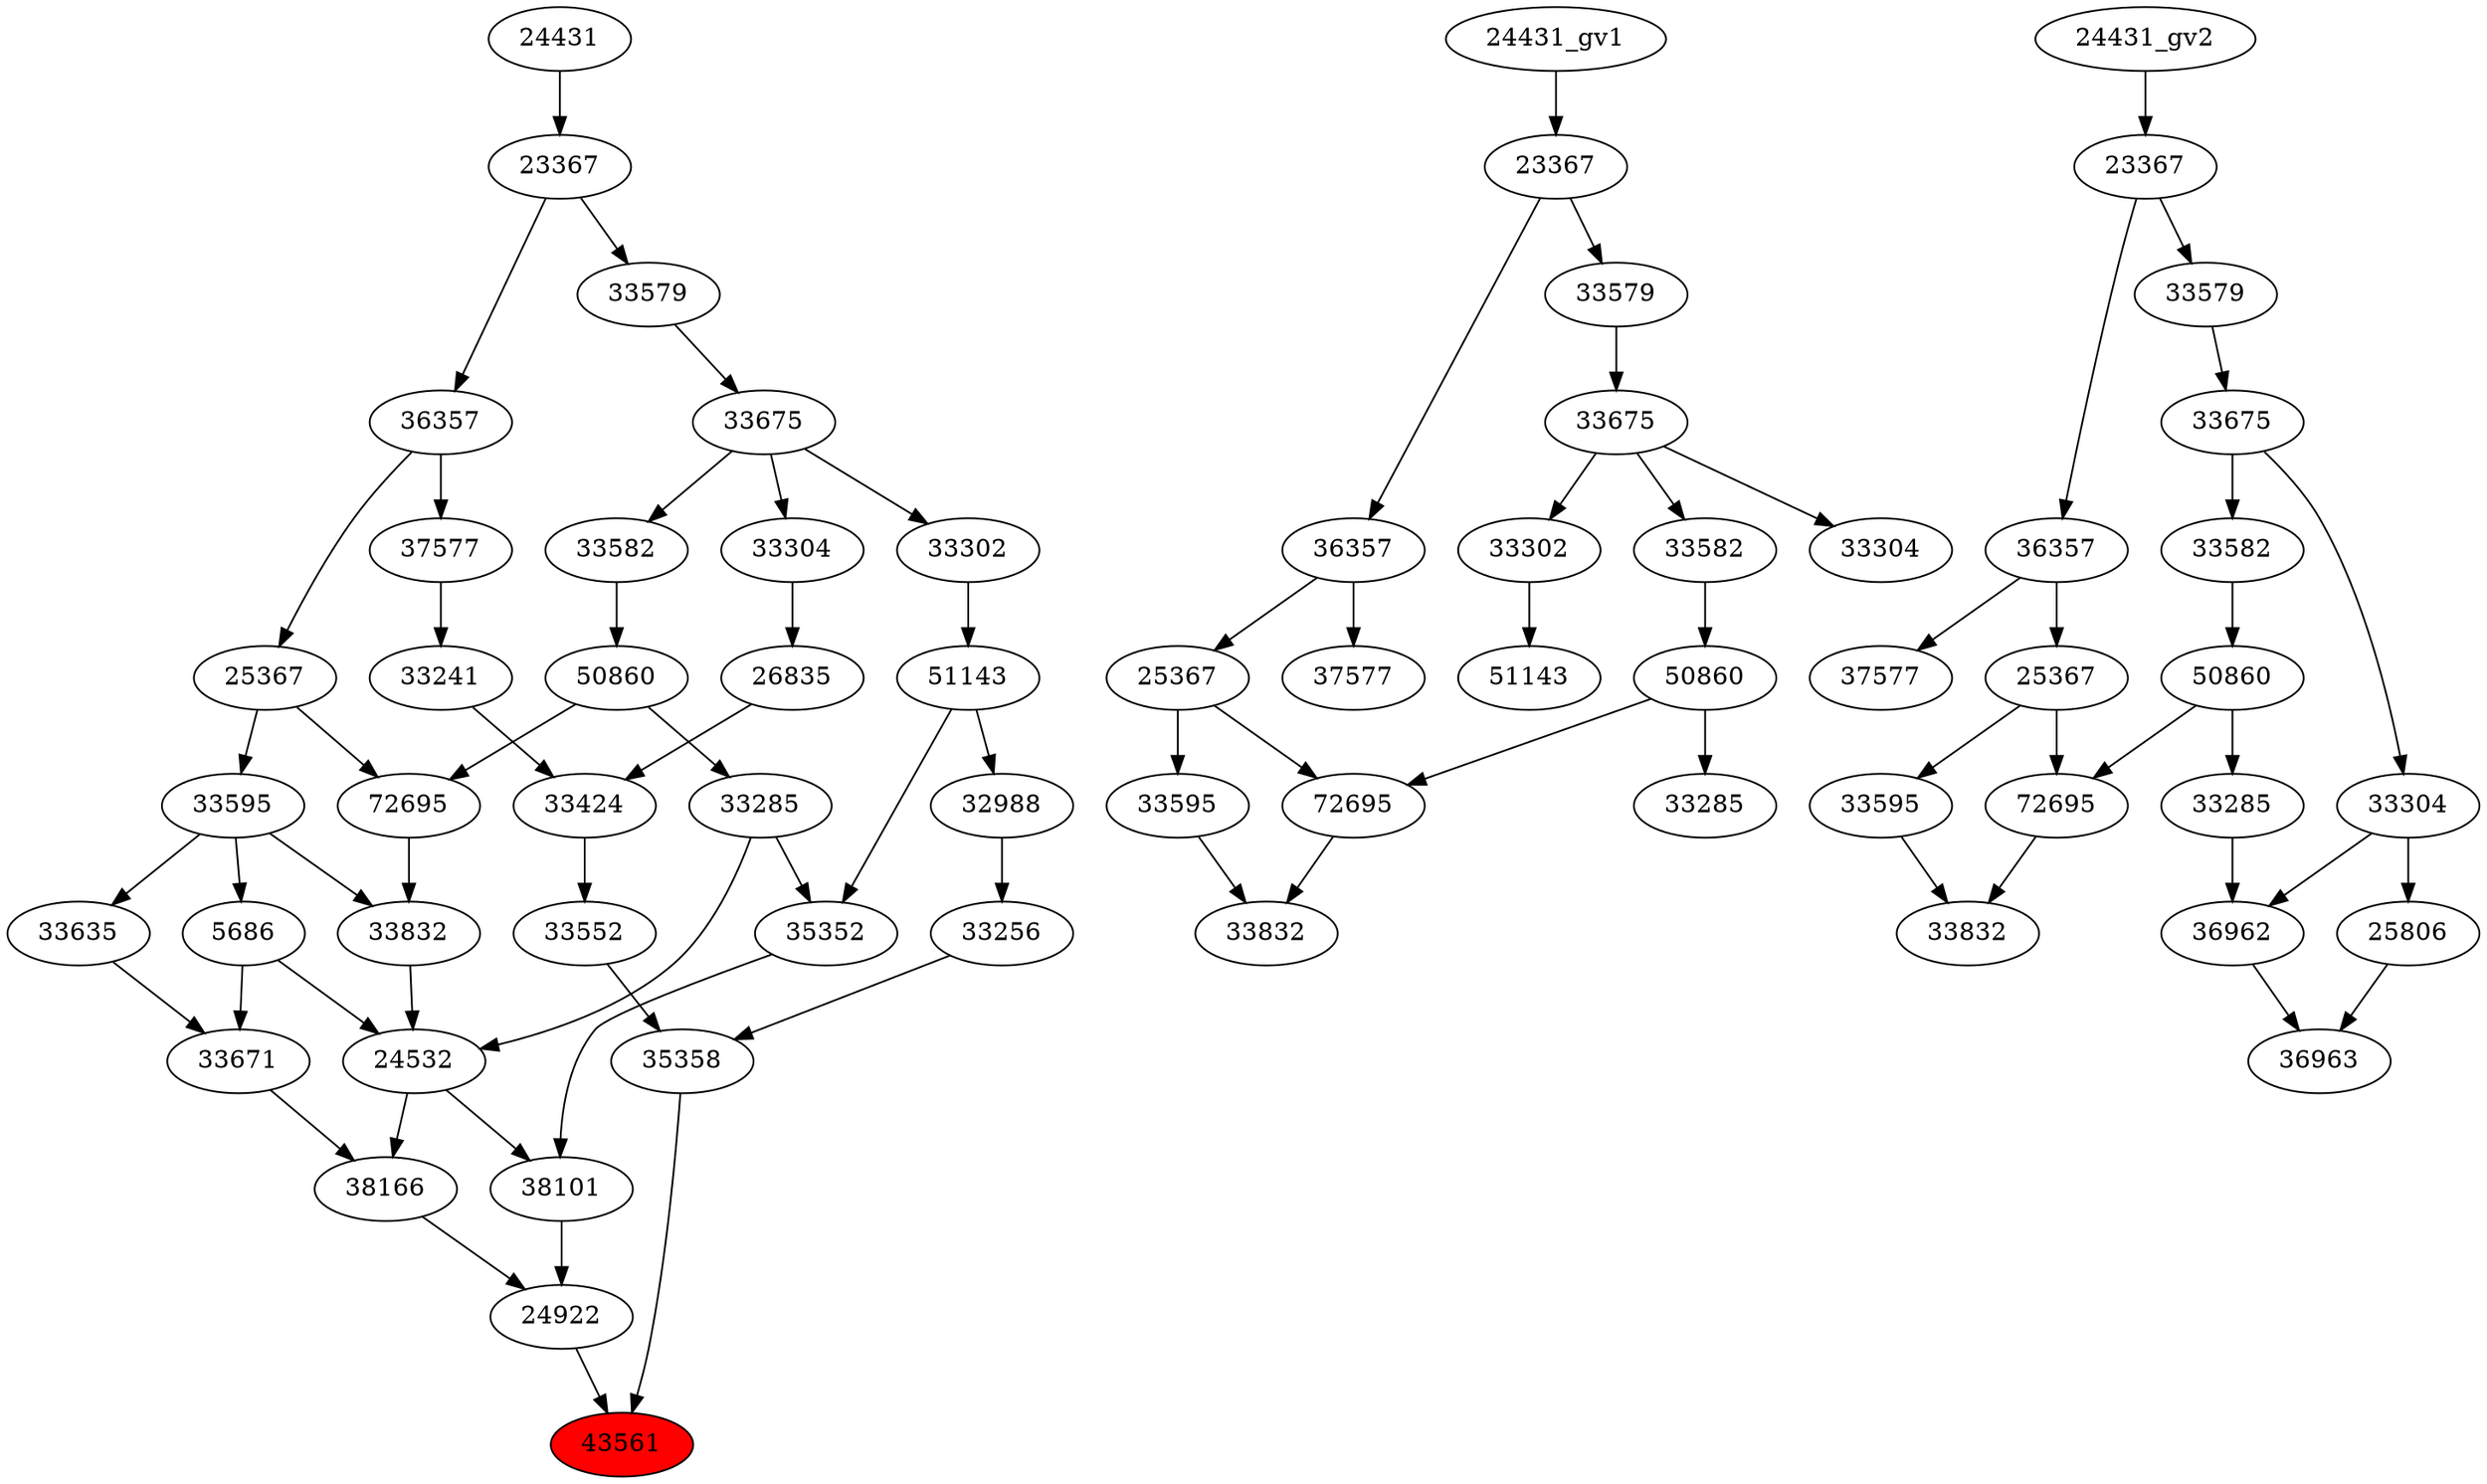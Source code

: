 strict digraph root {
	node [label="\N"];
	{
		node [fillcolor="",
			label="\N",
			style=""
		];
		43561		 [fillcolor=red,
			label=43561,
			style=filled];
		24922		 [label=24922];
		24922 -> 43561;
		35358		 [label=35358];
		35358 -> 43561;
		38101		 [label=38101];
		38101 -> 24922;
		38166		 [label=38166];
		38166 -> 24922;
		33552		 [label=33552];
		33552 -> 35358;
		33256		 [label=33256];
		33256 -> 35358;
		24532		 [label=24532];
		24532 -> 38101;
		24532 -> 38166;
		35352		 [label=35352];
		35352 -> 38101;
		33671		 [label=33671];
		33671 -> 38166;
		33424		 [label=33424];
		33424 -> 33552;
		32988		 [label=32988];
		32988 -> 33256;
		33285		 [label=33285];
		33285 -> 24532;
		33285 -> 35352;
		5686		 [label=5686];
		5686 -> 24532;
		5686 -> 33671;
		33832		 [label=33832];
		33832 -> 24532;
		51143		 [label=51143];
		51143 -> 35352;
		51143 -> 32988;
		33635		 [label=33635];
		33635 -> 33671;
		33241		 [label=33241];
		33241 -> 33424;
		26835		 [label=26835];
		26835 -> 33424;
		50860		 [label=50860];
		50860 -> 33285;
		72695		 [label=72695];
		50860 -> 72695;
		33595		 [label=33595];
		33595 -> 5686;
		33595 -> 33832;
		33595 -> 33635;
		72695 -> 33832;
		33302		 [label=33302];
		33302 -> 51143;
		37577		 [label=37577];
		37577 -> 33241;
		33304		 [label=33304];
		33304 -> 26835;
		33582		 [label=33582];
		33582 -> 50860;
		25367		 [label=25367];
		25367 -> 33595;
		25367 -> 72695;
		33675		 [label=33675];
		33675 -> 33302;
		33675 -> 33304;
		33675 -> 33582;
		36357		 [label=36357];
		36357 -> 37577;
		36357 -> 25367;
		33579		 [label=33579];
		33579 -> 33675;
		23367		 [label=23367];
		23367 -> 36357;
		23367 -> 33579;
		24431		 [label=24431];
		24431 -> 23367;
	}
	{
		node [label="\N"];
		"33285_gv1"		 [label=33285];
		"50860_gv1"		 [label=50860];
		"50860_gv1" -> "33285_gv1";
		"72695_gv1"		 [label=72695];
		"50860_gv1" -> "72695_gv1";
		"33832_gv1"		 [label=33832];
		"72695_gv1" -> "33832_gv1";
		"33595_gv1"		 [label=33595];
		"33595_gv1" -> "33832_gv1";
		"51143_gv1"		 [label=51143];
		"33302_gv1"		 [label=33302];
		"33302_gv1" -> "51143_gv1";
		"33582_gv1"		 [label=33582];
		"33582_gv1" -> "50860_gv1";
		"25367_gv1"		 [label=25367];
		"25367_gv1" -> "72695_gv1";
		"25367_gv1" -> "33595_gv1";
		"33675_gv1"		 [label=33675];
		"33675_gv1" -> "33302_gv1";
		"33675_gv1" -> "33582_gv1";
		"33304_gv1"		 [label=33304];
		"33675_gv1" -> "33304_gv1";
		"37577_gv1"		 [label=37577];
		"36357_gv1"		 [label=36357];
		"36357_gv1" -> "25367_gv1";
		"36357_gv1" -> "37577_gv1";
		"33579_gv1"		 [label=33579];
		"33579_gv1" -> "33675_gv1";
		"23367_gv1"		 [label=23367];
		"23367_gv1" -> "36357_gv1";
		"23367_gv1" -> "33579_gv1";
		"24431_gv1" -> "23367_gv1";
	}
	{
		node [label="\N"];
		"50860_gv2"		 [label=50860];
		"33285_gv2"		 [label=33285];
		"50860_gv2" -> "33285_gv2";
		"72695_gv2"		 [label=72695];
		"50860_gv2" -> "72695_gv2";
		"33582_gv2"		 [label=33582];
		"33582_gv2" -> "50860_gv2";
		25806		 [label=25806];
		36963		 [label=36963];
		25806 -> 36963;
		"33304_gv2"		 [label=33304];
		"33304_gv2" -> 25806;
		36962		 [label=36962];
		"33304_gv2" -> 36962;
		"37577_gv2"		 [label=37577];
		"36357_gv2"		 [label=36357];
		"36357_gv2" -> "37577_gv2";
		"25367_gv2"		 [label=25367];
		"36357_gv2" -> "25367_gv2";
		"33675_gv2"		 [label=33675];
		"33675_gv2" -> "33582_gv2";
		"33675_gv2" -> "33304_gv2";
		36962 -> 36963;
		"23367_gv2"		 [label=23367];
		"23367_gv2" -> "36357_gv2";
		"33579_gv2"		 [label=33579];
		"23367_gv2" -> "33579_gv2";
		"33579_gv2" -> "33675_gv2";
		"33285_gv2" -> 36962;
		"33832_gv2"		 [label=33832];
		"72695_gv2" -> "33832_gv2";
		"33595_gv2"		 [label=33595];
		"33595_gv2" -> "33832_gv2";
		"24431_gv2" -> "23367_gv2";
		"25367_gv2" -> "72695_gv2";
		"25367_gv2" -> "33595_gv2";
	}
}
